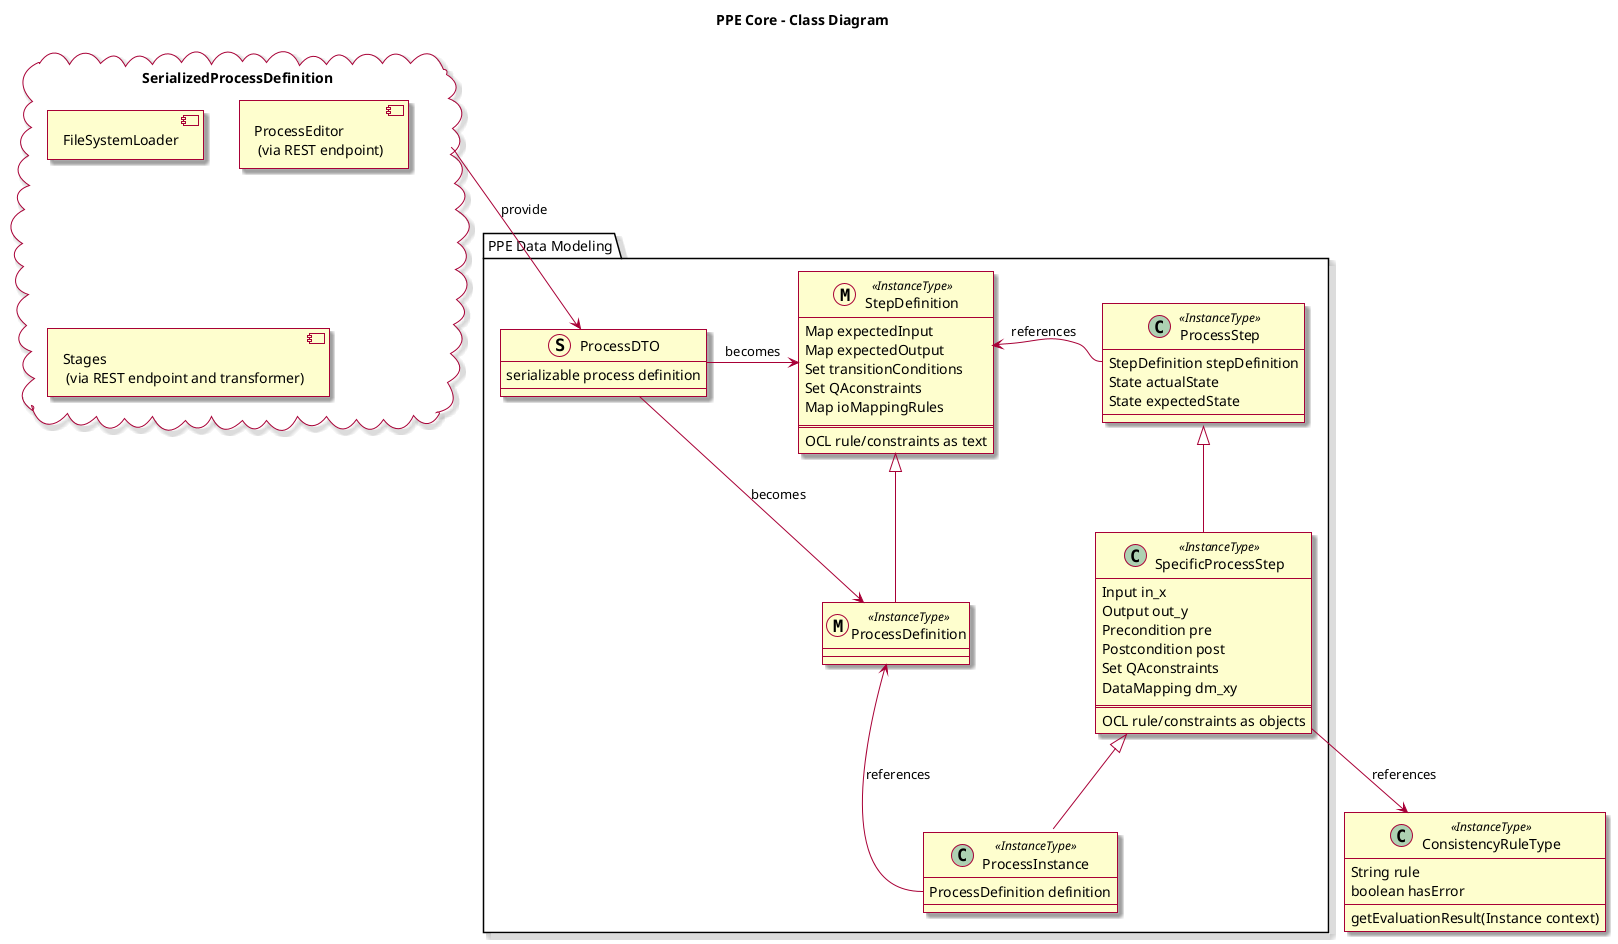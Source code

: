 @startuml

allowmixing

skin rose

title PPE Core - Class Diagram

package "PPE Data Modeling" {
	
	
	metaclass "StepDefinition" <<InstanceType>>  {
	Map expectedInput
	Map expectedOutput
	Set transitionConditions
	Set QAconstraints
	Map ioMappingRules
	=========
		OCL rule/constraints as text
	}
	
	metaclass "ProcessDefinition" <<InstanceType>>  {

	} 
	
	"StepDefinition" <|-- ProcessDefinition
	
	class "ProcessInstance" <<InstanceType>>  {
		ProcessDefinition definition
	}
	
	class "ProcessStep" <<InstanceType>>  {
		StepDefinition stepDefinition
		State actualState
	  State expectedState
	}
	
	class "SpecificProcessStep" <<InstanceType>> {
		Input in_x 
		Output out_y
		Precondition pre
	  Postcondition post
	  Set QAconstraints
	  DataMapping dm_xy
	=========
		OCL rule/constraints as objects
	}
	

	
	"SpecificProcessStep" -up-|> "ProcessStep"
	
	"ProcessInstance" -up-|> "SpecificProcessStep"
	
	
	ProcessInstance::definition -left-> ProcessDefinition : references
	ProcessStep::stepDefinition -left-> StepDefinition : references
	
	
	struct ProcessDTO {
		serializable process definition
	}
	
}

class ConsistencyRuleType <<InstanceType>> {
	String rule
	boolean hasError
	getEvaluationResult(Instance context)
}

SpecificProcessStep --> ConsistencyRuleType : references

cloud "SerializedProcessDefinition"  {
	component [FileSystemLoader]
	component [ProcessEditor \n (via REST endpoint)]
	component [Stages \n (via REST endpoint and transformer)]

}

SerializedProcessDefinition --> ProcessDTO : provide
ProcessDTO -right-> ProcessDefinition : becomes
ProcessDTO -right-> StepDefinition : becomes









@enduml